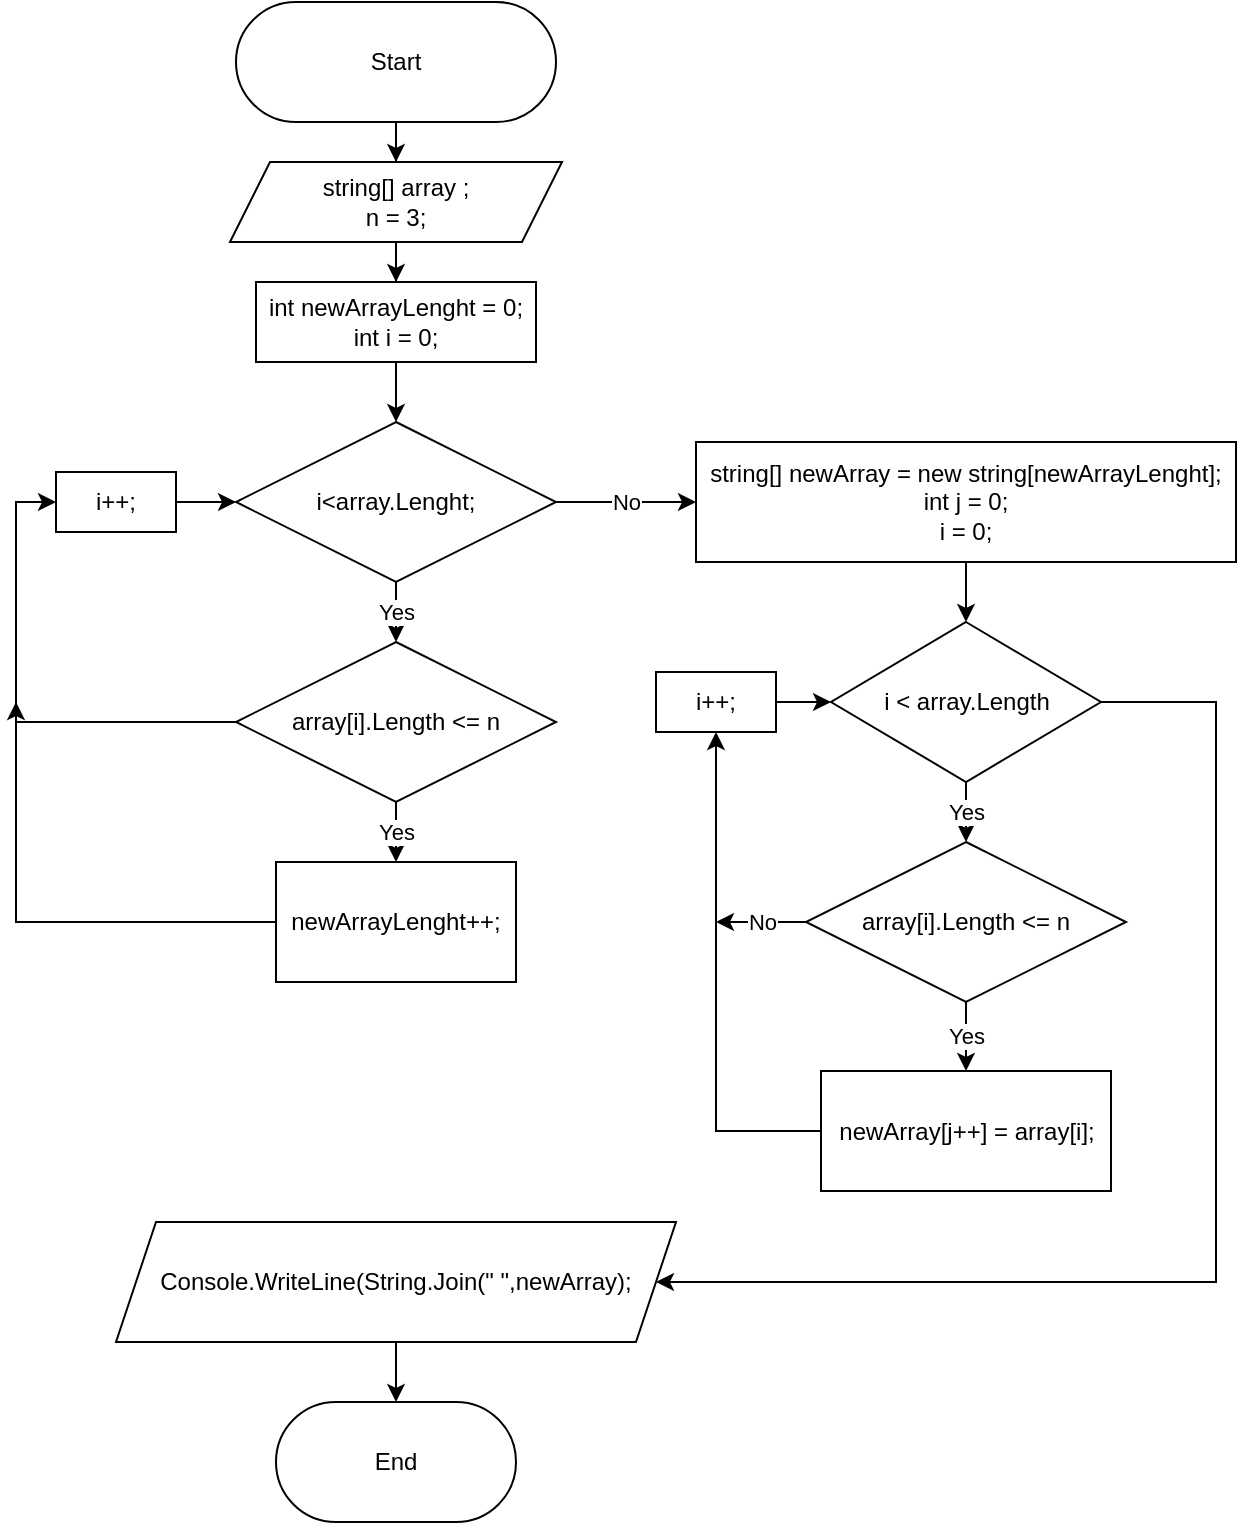 <mxfile version="21.1.4" type="github">
  <diagram name="Страница 1" id="mcTI6bhqT1SlKo3r-xxu">
    <mxGraphModel dx="1034" dy="708" grid="1" gridSize="10" guides="1" tooltips="1" connect="1" arrows="1" fold="1" page="1" pageScale="1" pageWidth="827" pageHeight="1169" math="0" shadow="0">
      <root>
        <mxCell id="0" />
        <mxCell id="1" parent="0" />
        <mxCell id="kwbujBvNc8b9jjiYY4jM-9" value="" style="edgeStyle=orthogonalEdgeStyle;rounded=0;orthogonalLoop=1;jettySize=auto;html=1;" edge="1" parent="1" source="kwbujBvNc8b9jjiYY4jM-1" target="kwbujBvNc8b9jjiYY4jM-8">
          <mxGeometry relative="1" as="geometry" />
        </mxCell>
        <mxCell id="kwbujBvNc8b9jjiYY4jM-1" value="string[] array ;&lt;br&gt;n = 3;" style="shape=parallelogram;perimeter=parallelogramPerimeter;whiteSpace=wrap;html=1;fixedSize=1;" vertex="1" parent="1">
          <mxGeometry x="177" y="100" width="166" height="40" as="geometry" />
        </mxCell>
        <mxCell id="kwbujBvNc8b9jjiYY4jM-4" value="" style="edgeStyle=orthogonalEdgeStyle;rounded=0;orthogonalLoop=1;jettySize=auto;html=1;" edge="1" parent="1" source="kwbujBvNc8b9jjiYY4jM-2" target="kwbujBvNc8b9jjiYY4jM-1">
          <mxGeometry relative="1" as="geometry" />
        </mxCell>
        <mxCell id="kwbujBvNc8b9jjiYY4jM-2" value="Start" style="rounded=1;whiteSpace=wrap;html=1;arcSize=50;" vertex="1" parent="1">
          <mxGeometry x="180" y="20" width="160" height="60" as="geometry" />
        </mxCell>
        <mxCell id="kwbujBvNc8b9jjiYY4jM-11" value="Yes" style="edgeStyle=orthogonalEdgeStyle;rounded=0;orthogonalLoop=1;jettySize=auto;html=1;entryX=0.5;entryY=0;entryDx=0;entryDy=0;" edge="1" parent="1" source="kwbujBvNc8b9jjiYY4jM-5" target="kwbujBvNc8b9jjiYY4jM-12">
          <mxGeometry relative="1" as="geometry">
            <mxPoint x="260" y="330" as="targetPoint" />
            <Array as="points">
              <mxPoint x="260" y="320" />
              <mxPoint x="260" y="320" />
            </Array>
          </mxGeometry>
        </mxCell>
        <mxCell id="kwbujBvNc8b9jjiYY4jM-21" value="No" style="edgeStyle=orthogonalEdgeStyle;rounded=0;orthogonalLoop=1;jettySize=auto;html=1;" edge="1" parent="1" source="kwbujBvNc8b9jjiYY4jM-5" target="kwbujBvNc8b9jjiYY4jM-20">
          <mxGeometry relative="1" as="geometry" />
        </mxCell>
        <mxCell id="kwbujBvNc8b9jjiYY4jM-5" value="i&amp;lt;array.Lenght;" style="rhombus;whiteSpace=wrap;html=1;" vertex="1" parent="1">
          <mxGeometry x="180" y="230" width="160" height="80" as="geometry" />
        </mxCell>
        <mxCell id="kwbujBvNc8b9jjiYY4jM-10" value="" style="edgeStyle=orthogonalEdgeStyle;rounded=0;orthogonalLoop=1;jettySize=auto;html=1;" edge="1" parent="1" source="kwbujBvNc8b9jjiYY4jM-8" target="kwbujBvNc8b9jjiYY4jM-5">
          <mxGeometry relative="1" as="geometry" />
        </mxCell>
        <mxCell id="kwbujBvNc8b9jjiYY4jM-8" value="int newArrayLenght = 0;&lt;br&gt;int i = 0;" style="rounded=0;whiteSpace=wrap;html=1;" vertex="1" parent="1">
          <mxGeometry x="190" y="160" width="140" height="40" as="geometry" />
        </mxCell>
        <mxCell id="kwbujBvNc8b9jjiYY4jM-14" value="Yes" style="edgeStyle=orthogonalEdgeStyle;rounded=0;orthogonalLoop=1;jettySize=auto;html=1;" edge="1" parent="1" source="kwbujBvNc8b9jjiYY4jM-12" target="kwbujBvNc8b9jjiYY4jM-13">
          <mxGeometry relative="1" as="geometry" />
        </mxCell>
        <mxCell id="kwbujBvNc8b9jjiYY4jM-19" style="edgeStyle=orthogonalEdgeStyle;rounded=0;orthogonalLoop=1;jettySize=auto;html=1;" edge="1" parent="1" source="kwbujBvNc8b9jjiYY4jM-12">
          <mxGeometry relative="1" as="geometry">
            <mxPoint x="70" y="370" as="targetPoint" />
            <Array as="points">
              <mxPoint x="70" y="380" />
            </Array>
          </mxGeometry>
        </mxCell>
        <mxCell id="kwbujBvNc8b9jjiYY4jM-12" value="array[i].Length &amp;lt;= n" style="rhombus;whiteSpace=wrap;html=1;" vertex="1" parent="1">
          <mxGeometry x="180" y="340" width="160" height="80" as="geometry" />
        </mxCell>
        <mxCell id="kwbujBvNc8b9jjiYY4jM-16" style="edgeStyle=orthogonalEdgeStyle;rounded=0;orthogonalLoop=1;jettySize=auto;html=1;entryX=0;entryY=0.5;entryDx=0;entryDy=0;" edge="1" parent="1" source="kwbujBvNc8b9jjiYY4jM-13" target="kwbujBvNc8b9jjiYY4jM-17">
          <mxGeometry relative="1" as="geometry">
            <mxPoint x="160" y="370" as="targetPoint" />
          </mxGeometry>
        </mxCell>
        <mxCell id="kwbujBvNc8b9jjiYY4jM-13" value="newArrayLenght++;" style="whiteSpace=wrap;html=1;" vertex="1" parent="1">
          <mxGeometry x="200" y="450" width="120" height="60" as="geometry" />
        </mxCell>
        <mxCell id="kwbujBvNc8b9jjiYY4jM-18" value="" style="edgeStyle=orthogonalEdgeStyle;rounded=0;orthogonalLoop=1;jettySize=auto;html=1;" edge="1" parent="1" source="kwbujBvNc8b9jjiYY4jM-17" target="kwbujBvNc8b9jjiYY4jM-5">
          <mxGeometry relative="1" as="geometry" />
        </mxCell>
        <mxCell id="kwbujBvNc8b9jjiYY4jM-17" value="i++;" style="rounded=0;whiteSpace=wrap;html=1;" vertex="1" parent="1">
          <mxGeometry x="90" y="255" width="60" height="30" as="geometry" />
        </mxCell>
        <mxCell id="kwbujBvNc8b9jjiYY4jM-24" value="" style="edgeStyle=orthogonalEdgeStyle;rounded=0;orthogonalLoop=1;jettySize=auto;html=1;" edge="1" parent="1" source="kwbujBvNc8b9jjiYY4jM-20" target="kwbujBvNc8b9jjiYY4jM-22">
          <mxGeometry relative="1" as="geometry" />
        </mxCell>
        <mxCell id="kwbujBvNc8b9jjiYY4jM-20" value="string[] newArray = new string[newArrayLenght];&lt;br&gt;int j = 0;&lt;br&gt;i = 0;" style="rounded=0;whiteSpace=wrap;html=1;" vertex="1" parent="1">
          <mxGeometry x="410" y="240" width="270" height="60" as="geometry" />
        </mxCell>
        <mxCell id="kwbujBvNc8b9jjiYY4jM-26" value="Yes" style="edgeStyle=orthogonalEdgeStyle;rounded=0;orthogonalLoop=1;jettySize=auto;html=1;" edge="1" parent="1" source="kwbujBvNc8b9jjiYY4jM-22" target="kwbujBvNc8b9jjiYY4jM-25">
          <mxGeometry relative="1" as="geometry" />
        </mxCell>
        <mxCell id="kwbujBvNc8b9jjiYY4jM-31" style="edgeStyle=orthogonalEdgeStyle;rounded=0;orthogonalLoop=1;jettySize=auto;html=1;entryX=1;entryY=0.5;entryDx=0;entryDy=0;" edge="1" parent="1" source="kwbujBvNc8b9jjiYY4jM-22" target="kwbujBvNc8b9jjiYY4jM-32">
          <mxGeometry relative="1" as="geometry">
            <mxPoint x="510" y="710" as="targetPoint" />
            <Array as="points">
              <mxPoint x="670" y="370" />
              <mxPoint x="670" y="660" />
            </Array>
          </mxGeometry>
        </mxCell>
        <mxCell id="kwbujBvNc8b9jjiYY4jM-22" value="i &amp;lt; array.Length" style="rhombus;whiteSpace=wrap;html=1;rounded=0;" vertex="1" parent="1">
          <mxGeometry x="477.5" y="330" width="135" height="80" as="geometry" />
        </mxCell>
        <mxCell id="kwbujBvNc8b9jjiYY4jM-28" value="Yes" style="edgeStyle=orthogonalEdgeStyle;rounded=0;orthogonalLoop=1;jettySize=auto;html=1;" edge="1" parent="1" source="kwbujBvNc8b9jjiYY4jM-25" target="kwbujBvNc8b9jjiYY4jM-27">
          <mxGeometry relative="1" as="geometry" />
        </mxCell>
        <mxCell id="kwbujBvNc8b9jjiYY4jM-30" value="No" style="edgeStyle=orthogonalEdgeStyle;rounded=0;orthogonalLoop=1;jettySize=auto;html=1;" edge="1" parent="1" source="kwbujBvNc8b9jjiYY4jM-25">
          <mxGeometry relative="1" as="geometry">
            <mxPoint x="420" y="480" as="targetPoint" />
          </mxGeometry>
        </mxCell>
        <mxCell id="kwbujBvNc8b9jjiYY4jM-25" value="array[i].Length &amp;lt;= n" style="rhombus;whiteSpace=wrap;html=1;" vertex="1" parent="1">
          <mxGeometry x="465" y="440" width="160" height="80" as="geometry" />
        </mxCell>
        <mxCell id="kwbujBvNc8b9jjiYY4jM-29" style="edgeStyle=orthogonalEdgeStyle;rounded=0;orthogonalLoop=1;jettySize=auto;html=1;entryX=0.5;entryY=1;entryDx=0;entryDy=0;" edge="1" parent="1" source="kwbujBvNc8b9jjiYY4jM-27" target="kwbujBvNc8b9jjiYY4jM-35">
          <mxGeometry relative="1" as="geometry">
            <mxPoint x="410" y="420" as="targetPoint" />
            <Array as="points">
              <mxPoint x="420" y="585" />
              <mxPoint x="420" y="385" />
            </Array>
          </mxGeometry>
        </mxCell>
        <mxCell id="kwbujBvNc8b9jjiYY4jM-27" value="newArray[j++] = array[i];" style="whiteSpace=wrap;html=1;" vertex="1" parent="1">
          <mxGeometry x="472.5" y="554.5" width="145" height="60" as="geometry" />
        </mxCell>
        <mxCell id="kwbujBvNc8b9jjiYY4jM-34" value="" style="edgeStyle=orthogonalEdgeStyle;rounded=0;orthogonalLoop=1;jettySize=auto;html=1;" edge="1" parent="1" source="kwbujBvNc8b9jjiYY4jM-32" target="kwbujBvNc8b9jjiYY4jM-33">
          <mxGeometry relative="1" as="geometry" />
        </mxCell>
        <mxCell id="kwbujBvNc8b9jjiYY4jM-32" value="Console.WriteLine(String.Join(&quot; &quot;,newArray);" style="shape=parallelogram;perimeter=parallelogramPerimeter;whiteSpace=wrap;html=1;fixedSize=1;" vertex="1" parent="1">
          <mxGeometry x="120" y="630" width="280" height="60" as="geometry" />
        </mxCell>
        <mxCell id="kwbujBvNc8b9jjiYY4jM-33" value="End" style="rounded=1;whiteSpace=wrap;html=1;arcSize=50;" vertex="1" parent="1">
          <mxGeometry x="200" y="720" width="120" height="60" as="geometry" />
        </mxCell>
        <mxCell id="kwbujBvNc8b9jjiYY4jM-36" value="" style="edgeStyle=orthogonalEdgeStyle;rounded=0;orthogonalLoop=1;jettySize=auto;html=1;" edge="1" parent="1" source="kwbujBvNc8b9jjiYY4jM-35" target="kwbujBvNc8b9jjiYY4jM-22">
          <mxGeometry relative="1" as="geometry" />
        </mxCell>
        <mxCell id="kwbujBvNc8b9jjiYY4jM-35" value="i++;" style="rounded=0;whiteSpace=wrap;html=1;" vertex="1" parent="1">
          <mxGeometry x="390" y="355" width="60" height="30" as="geometry" />
        </mxCell>
      </root>
    </mxGraphModel>
  </diagram>
</mxfile>
